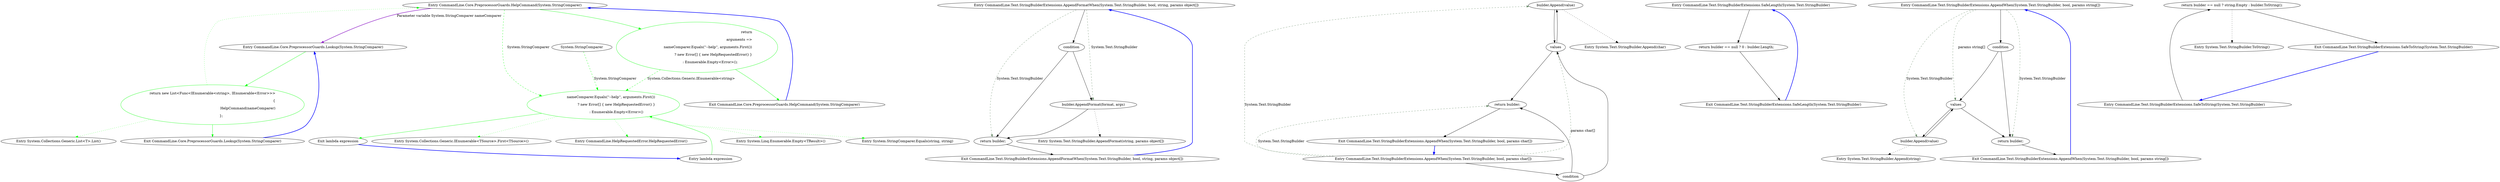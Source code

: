 digraph  {
m0_13 [label="Entry System.Linq.Enumerable.Empty<TResult>()", span="0-0", cluster="System.Linq.Enumerable.Empty<TResult>()", file="PreprocessorGuards.cs"];
m0_0 [label="Entry CommandLine.Core.PreprocessorGuards.Lookup(System.StringComparer)", span="13-13", cluster="CommandLine.Core.PreprocessorGuards.Lookup(System.StringComparer)", file="PreprocessorGuards.cs"];
m0_1 [label="return new List<Func<IEnumerable<string>, IEnumerable<Error>>>\r\n                {\r\n                    HelpCommand(nameComparer)\r\n                };", span="15-18", cluster="CommandLine.Core.PreprocessorGuards.Lookup(System.StringComparer)", color=green, community=0, file="PreprocessorGuards.cs"];
m0_2 [label="Exit CommandLine.Core.PreprocessorGuards.Lookup(System.StringComparer)", span="13-13", cluster="CommandLine.Core.PreprocessorGuards.Lookup(System.StringComparer)", file="PreprocessorGuards.cs"];
m0_11 [label="Entry System.StringComparer.Equals(string, string)", span="0-0", cluster="System.StringComparer.Equals(string, string)", file="PreprocessorGuards.cs"];
m0_7 [label="Entry lambda expression", span="24-27", cluster="lambda expression", file="PreprocessorGuards.cs"];
m0_8 [label="nameComparer.Equals(''--help'', arguments.First())\r\n                        ? new Error[] { new HelpRequestedError() }\r\n                        : Enumerable.Empty<Error>()", span="25-27", cluster="lambda expression", color=green, community=0, file="PreprocessorGuards.cs"];
m0_9 [label="Exit lambda expression", span="24-27", cluster="lambda expression", file="PreprocessorGuards.cs"];
m0_10 [label="Entry System.Collections.Generic.IEnumerable<TSource>.First<TSource>()", span="0-0", cluster="System.Collections.Generic.IEnumerable<TSource>.First<TSource>()", file="PreprocessorGuards.cs"];
m0_12 [label="Entry CommandLine.HelpRequestedError.HelpRequestedError()", span="353-353", cluster="CommandLine.HelpRequestedError.HelpRequestedError()", file="PreprocessorGuards.cs"];
m0_4 [label="Entry CommandLine.Core.PreprocessorGuards.HelpCommand(System.StringComparer)", span="21-21", cluster="CommandLine.Core.PreprocessorGuards.HelpCommand(System.StringComparer)", file="PreprocessorGuards.cs"];
m0_5 [label="return\r\n                arguments =>\r\n                    nameComparer.Equals(''--help'', arguments.First())\r\n                        ? new Error[] { new HelpRequestedError() }\r\n                        : Enumerable.Empty<Error>();", span="23-27", cluster="CommandLine.Core.PreprocessorGuards.HelpCommand(System.StringComparer)", color=green, community=0, file="PreprocessorGuards.cs"];
m0_6 [label="Exit CommandLine.Core.PreprocessorGuards.HelpCommand(System.StringComparer)", span="21-21", cluster="CommandLine.Core.PreprocessorGuards.HelpCommand(System.StringComparer)", file="PreprocessorGuards.cs"];
m0_3 [label="Entry System.Collections.Generic.List<T>.List()", span="0-0", cluster="System.Collections.Generic.List<T>.List()", file="PreprocessorGuards.cs"];
m0_14 [label="System.StringComparer", span="", file="PreprocessorGuards.cs"];
m1_14 [label="Entry CommandLine.Text.StringBuilderExtensions.AppendFormatWhen(System.Text.StringBuilder, bool, string, params object[])", span="33-33", cluster="CommandLine.Text.StringBuilderExtensions.AppendFormatWhen(System.Text.StringBuilder, bool, string, params object[])", file="ReflectionExtensions.cs"];
m1_15 [label=condition, span="35-35", cluster="CommandLine.Text.StringBuilderExtensions.AppendFormatWhen(System.Text.StringBuilder, bool, string, params object[])", file="ReflectionExtensions.cs"];
m1_16 [label="builder.AppendFormat(format, args)", span="37-37", cluster="CommandLine.Text.StringBuilderExtensions.AppendFormatWhen(System.Text.StringBuilder, bool, string, params object[])", file="ReflectionExtensions.cs"];
m1_17 [label="return builder;", span="39-39", cluster="CommandLine.Text.StringBuilderExtensions.AppendFormatWhen(System.Text.StringBuilder, bool, string, params object[])", file="ReflectionExtensions.cs"];
m1_18 [label="Exit CommandLine.Text.StringBuilderExtensions.AppendFormatWhen(System.Text.StringBuilder, bool, string, params object[])", span="33-33", cluster="CommandLine.Text.StringBuilderExtensions.AppendFormatWhen(System.Text.StringBuilder, bool, string, params object[])", file="ReflectionExtensions.cs"];
m1_19 [label="Entry System.Text.StringBuilder.AppendFormat(string, params object[])", span="0-0", cluster="System.Text.StringBuilder.AppendFormat(string, params object[])", file="ReflectionExtensions.cs"];
m1_13 [label="Entry System.Text.StringBuilder.Append(char)", span="0-0", cluster="System.Text.StringBuilder.Append(char)", file="ReflectionExtensions.cs"];
m1_24 [label="Entry CommandLine.Text.StringBuilderExtensions.SafeLength(System.Text.StringBuilder)", span="47-47", cluster="CommandLine.Text.StringBuilderExtensions.SafeLength(System.Text.StringBuilder)", file="ReflectionExtensions.cs"];
m1_25 [label="return builder == null ? 0 : builder.Length;", span="49-49", cluster="CommandLine.Text.StringBuilderExtensions.SafeLength(System.Text.StringBuilder)", file="ReflectionExtensions.cs"];
m1_26 [label="Exit CommandLine.Text.StringBuilderExtensions.SafeLength(System.Text.StringBuilder)", span="47-47", cluster="CommandLine.Text.StringBuilderExtensions.SafeLength(System.Text.StringBuilder)", file="ReflectionExtensions.cs"];
m1_7 [label="Entry CommandLine.Text.StringBuilderExtensions.AppendWhen(System.Text.StringBuilder, bool, params char[])", span="21-21", cluster="CommandLine.Text.StringBuilderExtensions.AppendWhen(System.Text.StringBuilder, bool, params char[])", file="ReflectionExtensions.cs"];
m1_8 [label=condition, span="23-23", cluster="CommandLine.Text.StringBuilderExtensions.AppendWhen(System.Text.StringBuilder, bool, params char[])", file="ReflectionExtensions.cs"];
m1_9 [label=values, span="25-25", cluster="CommandLine.Text.StringBuilderExtensions.AppendWhen(System.Text.StringBuilder, bool, params char[])", file="ReflectionExtensions.cs"];
m1_10 [label="builder.Append(value)", span="27-27", cluster="CommandLine.Text.StringBuilderExtensions.AppendWhen(System.Text.StringBuilder, bool, params char[])", file="ReflectionExtensions.cs"];
m1_11 [label="return builder;", span="30-30", cluster="CommandLine.Text.StringBuilderExtensions.AppendWhen(System.Text.StringBuilder, bool, params char[])", file="ReflectionExtensions.cs"];
m1_12 [label="Exit CommandLine.Text.StringBuilderExtensions.AppendWhen(System.Text.StringBuilder, bool, params char[])", span="21-21", cluster="CommandLine.Text.StringBuilderExtensions.AppendWhen(System.Text.StringBuilder, bool, params char[])", file="ReflectionExtensions.cs"];
m1_0 [label="Entry CommandLine.Text.StringBuilderExtensions.AppendWhen(System.Text.StringBuilder, bool, params string[])", span="9-9", cluster="CommandLine.Text.StringBuilderExtensions.AppendWhen(System.Text.StringBuilder, bool, params string[])", file="ReflectionExtensions.cs"];
m1_1 [label=condition, span="11-11", cluster="CommandLine.Text.StringBuilderExtensions.AppendWhen(System.Text.StringBuilder, bool, params string[])", file="ReflectionExtensions.cs"];
m1_2 [label=values, span="13-13", cluster="CommandLine.Text.StringBuilderExtensions.AppendWhen(System.Text.StringBuilder, bool, params string[])", file="ReflectionExtensions.cs"];
m1_3 [label="builder.Append(value)", span="15-15", cluster="CommandLine.Text.StringBuilderExtensions.AppendWhen(System.Text.StringBuilder, bool, params string[])", file="ReflectionExtensions.cs"];
m1_4 [label="return builder;", span="18-18", cluster="CommandLine.Text.StringBuilderExtensions.AppendWhen(System.Text.StringBuilder, bool, params string[])", file="ReflectionExtensions.cs"];
m1_5 [label="Exit CommandLine.Text.StringBuilderExtensions.AppendWhen(System.Text.StringBuilder, bool, params string[])", span="9-9", cluster="CommandLine.Text.StringBuilderExtensions.AppendWhen(System.Text.StringBuilder, bool, params string[])", file="ReflectionExtensions.cs"];
m1_23 [label="Entry System.Text.StringBuilder.ToString()", span="0-0", cluster="System.Text.StringBuilder.ToString()", file="ReflectionExtensions.cs"];
m1_6 [label="Entry System.Text.StringBuilder.Append(string)", span="0-0", cluster="System.Text.StringBuilder.Append(string)", file="ReflectionExtensions.cs"];
m1_20 [label="Entry CommandLine.Text.StringBuilderExtensions.SafeToString(System.Text.StringBuilder)", span="42-42", cluster="CommandLine.Text.StringBuilderExtensions.SafeToString(System.Text.StringBuilder)", file="ReflectionExtensions.cs"];
m1_21 [label="return builder == null ? string.Empty : builder.ToString();", span="44-44", cluster="CommandLine.Text.StringBuilderExtensions.SafeToString(System.Text.StringBuilder)", file="ReflectionExtensions.cs"];
m1_22 [label="Exit CommandLine.Text.StringBuilderExtensions.SafeToString(System.Text.StringBuilder)", span="42-42", cluster="CommandLine.Text.StringBuilderExtensions.SafeToString(System.Text.StringBuilder)", file="ReflectionExtensions.cs"];
m0_0 -> m0_1  [key=0, style=solid, color=green];
m0_1 -> m0_2  [key=0, style=solid, color=green];
m0_1 -> m0_3  [key=2, style=dotted, color=green];
m0_1 -> m0_4  [key=2, style=dotted, color=green];
m0_2 -> m0_0  [key=0, style=bold, color=blue];
m0_7 -> m0_8  [key=0, style=solid, color=green];
m0_8 -> m0_9  [key=0, style=solid, color=green];
m0_8 -> m0_10  [key=2, style=dotted, color=green];
m0_8 -> m0_11  [key=2, style=dotted, color=green];
m0_8 -> m0_12  [key=2, style=dotted, color=green];
m0_8 -> m0_13  [key=2, style=dotted, color=green];
m0_9 -> m0_7  [key=0, style=bold, color=blue];
m0_4 -> m0_5  [key=0, style=solid, color=green];
m0_4 -> m0_8  [key=1, style=dashed, color=green, label="System.StringComparer"];
m0_4 -> m0_0  [key=3, color=darkorchid, style=bold, label="Parameter variable System.StringComparer nameComparer"];
m0_5 -> m0_6  [key=0, style=solid, color=green];
m0_5 -> m0_8  [key=1, style=dashed, color=green, label="System.Collections.Generic.IEnumerable<string>"];
m0_6 -> m0_4  [key=0, style=bold, color=blue];
m0_14 -> m0_8  [key=1, style=dashed, color=green, label="System.StringComparer"];
m1_14 -> m1_15  [key=0, style=solid];
m1_14 -> m1_16  [key=1, style=dashed, color=darkseagreen4, label="System.Text.StringBuilder"];
m1_14 -> m1_17  [key=1, style=dashed, color=darkseagreen4, label="System.Text.StringBuilder"];
m1_15 -> m1_16  [key=0, style=solid];
m1_15 -> m1_17  [key=0, style=solid];
m1_16 -> m1_17  [key=0, style=solid];
m1_16 -> m1_19  [key=2, style=dotted];
m1_17 -> m1_18  [key=0, style=solid];
m1_18 -> m1_14  [key=0, style=bold, color=blue];
m1_24 -> m1_25  [key=0, style=solid];
m1_25 -> m1_26  [key=0, style=solid];
m1_26 -> m1_24  [key=0, style=bold, color=blue];
m1_7 -> m1_8  [key=0, style=solid];
m1_7 -> m1_9  [key=1, style=dashed, color=darkseagreen4, label="params char[]"];
m1_7 -> m1_10  [key=1, style=dashed, color=darkseagreen4, label="System.Text.StringBuilder"];
m1_7 -> m1_11  [key=1, style=dashed, color=darkseagreen4, label="System.Text.StringBuilder"];
m1_8 -> m1_9  [key=0, style=solid];
m1_8 -> m1_11  [key=0, style=solid];
m1_9 -> m1_10  [key=0, style=solid];
m1_9 -> m1_11  [key=0, style=solid];
m1_10 -> m1_9  [key=0, style=solid];
m1_10 -> m1_13  [key=2, style=dotted];
m1_11 -> m1_12  [key=0, style=solid];
m1_12 -> m1_7  [key=0, style=bold, color=blue];
m1_0 -> m1_1  [key=0, style=solid];
m1_0 -> m1_2  [key=1, style=dashed, color=darkseagreen4, label="params string[]"];
m1_0 -> m1_3  [key=1, style=dashed, color=darkseagreen4, label="System.Text.StringBuilder"];
m1_0 -> m1_4  [key=1, style=dashed, color=darkseagreen4, label="System.Text.StringBuilder"];
m1_1 -> m1_2  [key=0, style=solid];
m1_1 -> m1_4  [key=0, style=solid];
m1_2 -> m1_3  [key=0, style=solid];
m1_2 -> m1_4  [key=0, style=solid];
m1_3 -> m1_2  [key=0, style=solid];
m1_3 -> m1_6  [key=2, style=dotted];
m1_4 -> m1_5  [key=0, style=solid];
m1_5 -> m1_0  [key=0, style=bold, color=blue];
m1_20 -> m1_21  [key=0, style=solid];
m1_21 -> m1_22  [key=0, style=solid];
m1_21 -> m1_23  [key=2, style=dotted];
m1_22 -> m1_20  [key=0, style=bold, color=blue];
}
